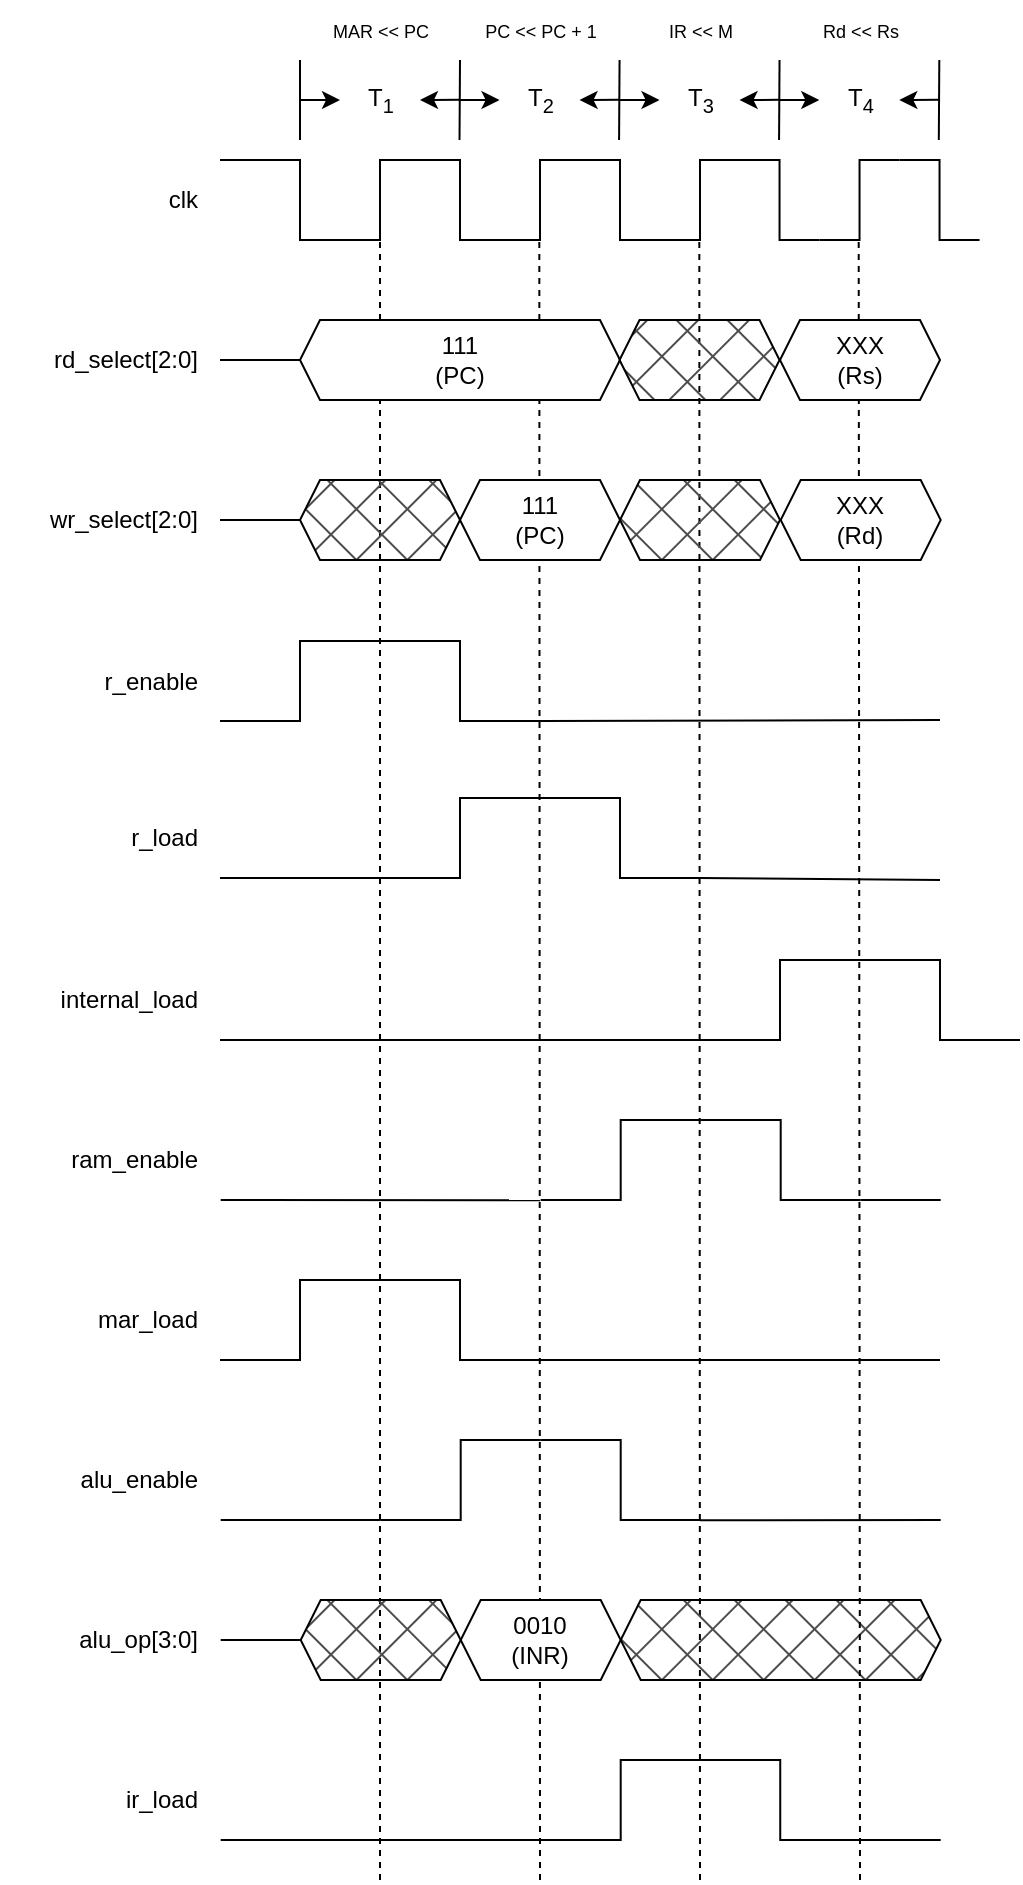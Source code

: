 <mxfile version="20.3.0" type="device"><diagram id="HXsQhYS6Ze4he7YgdLDy" name="Page-1"><mxGraphModel dx="415" dy="256" grid="1" gridSize="10" guides="1" tooltips="1" connect="1" arrows="1" fold="1" page="1" pageScale="1" pageWidth="1654" pageHeight="1169" math="0" shadow="0"><root><mxCell id="0"/><mxCell id="1" parent="0"/><mxCell id="IwAiYQDvFzD93HIttfBW-43" value="" style="endArrow=none;dashed=1;html=1;strokeWidth=1;rounded=0;" parent="1" edge="1"><mxGeometry width="50" height="50" relative="1" as="geometry"><mxPoint x="440" y="1180" as="sourcePoint"/><mxPoint x="440" y="360" as="targetPoint"/></mxGeometry></mxCell><mxCell id="IwAiYQDvFzD93HIttfBW-2" value="" style="pointerEvents=1;verticalLabelPosition=bottom;shadow=0;dashed=0;align=center;html=1;verticalAlign=top;shape=mxgraph.electrical.waveforms.step_2;" parent="1" vertex="1"><mxGeometry x="380" y="320" width="40" height="40" as="geometry"/></mxCell><mxCell id="IwAiYQDvFzD93HIttfBW-3" value="" style="pointerEvents=1;verticalLabelPosition=bottom;shadow=0;dashed=0;align=center;html=1;verticalAlign=top;shape=mxgraph.electrical.waveforms.step_1;" parent="1" vertex="1"><mxGeometry x="420" y="320" width="40" height="40" as="geometry"/></mxCell><mxCell id="IwAiYQDvFzD93HIttfBW-5" value="clk" style="text;html=1;align=right;verticalAlign=middle;resizable=0;points=[];autosize=1;strokeColor=none;fillColor=none;" parent="1" vertex="1"><mxGeometry x="310" y="325" width="40" height="30" as="geometry"/></mxCell><mxCell id="IwAiYQDvFzD93HIttfBW-6" value="" style="endArrow=none;html=1;rounded=0;" parent="1" edge="1"><mxGeometry width="50" height="50" relative="1" as="geometry"><mxPoint x="360" y="320" as="sourcePoint"/><mxPoint x="380" y="320" as="targetPoint"/></mxGeometry></mxCell><mxCell id="IwAiYQDvFzD93HIttfBW-7" value="" style="pointerEvents=1;verticalLabelPosition=bottom;shadow=0;dashed=0;align=center;html=1;verticalAlign=top;shape=mxgraph.electrical.waveforms.step_2;" parent="1" vertex="1"><mxGeometry x="460" y="320" width="40" height="40" as="geometry"/></mxCell><mxCell id="IwAiYQDvFzD93HIttfBW-8" value="" style="pointerEvents=1;verticalLabelPosition=bottom;shadow=0;dashed=0;align=center;html=1;verticalAlign=top;shape=mxgraph.electrical.waveforms.step_1;" parent="1" vertex="1"><mxGeometry x="500" y="320" width="40" height="40" as="geometry"/></mxCell><mxCell id="IwAiYQDvFzD93HIttfBW-9" value="" style="endArrow=none;html=1;rounded=0;" parent="1" edge="1"><mxGeometry width="50" height="50" relative="1" as="geometry"><mxPoint x="400" y="310" as="sourcePoint"/><mxPoint x="400" y="270" as="targetPoint"/></mxGeometry></mxCell><mxCell id="IwAiYQDvFzD93HIttfBW-10" value="" style="endArrow=none;html=1;rounded=0;" parent="1" edge="1"><mxGeometry width="50" height="50" relative="1" as="geometry"><mxPoint x="479.76" y="310" as="sourcePoint"/><mxPoint x="480" y="270" as="targetPoint"/></mxGeometry></mxCell><mxCell id="IwAiYQDvFzD93HIttfBW-11" value="T&lt;sub&gt;1&lt;/sub&gt;" style="text;html=1;align=center;verticalAlign=middle;resizable=0;points=[];autosize=1;strokeColor=none;fillColor=none;" parent="1" vertex="1"><mxGeometry x="420" y="275" width="40" height="30" as="geometry"/></mxCell><mxCell id="IwAiYQDvFzD93HIttfBW-12" value="" style="endArrow=classic;html=1;rounded=0;" parent="1" edge="1"><mxGeometry width="50" height="50" relative="1" as="geometry"><mxPoint x="400" y="290" as="sourcePoint"/><mxPoint x="420" y="290" as="targetPoint"/></mxGeometry></mxCell><mxCell id="IwAiYQDvFzD93HIttfBW-14" value="" style="endArrow=none;html=1;rounded=0;startArrow=classic;startFill=1;endFill=0;" parent="1" edge="1"><mxGeometry width="50" height="50" relative="1" as="geometry"><mxPoint x="460" y="290" as="sourcePoint"/><mxPoint x="480" y="289.9" as="targetPoint"/></mxGeometry></mxCell><mxCell id="IwAiYQDvFzD93HIttfBW-16" value="" style="pointerEvents=1;verticalLabelPosition=bottom;shadow=0;dashed=0;align=center;html=1;verticalAlign=top;shape=mxgraph.electrical.waveforms.step_2;" parent="1" vertex="1"><mxGeometry x="540" y="320" width="40" height="40" as="geometry"/></mxCell><mxCell id="IwAiYQDvFzD93HIttfBW-17" value="" style="pointerEvents=1;verticalLabelPosition=bottom;shadow=0;dashed=0;align=center;html=1;verticalAlign=top;shape=mxgraph.electrical.waveforms.step_1;" parent="1" vertex="1"><mxGeometry x="580" y="320" width="40" height="40" as="geometry"/></mxCell><mxCell id="IwAiYQDvFzD93HIttfBW-19" value="" style="endArrow=none;html=1;rounded=0;" parent="1" edge="1"><mxGeometry width="50" height="50" relative="1" as="geometry"><mxPoint x="559.54" y="310.0" as="sourcePoint"/><mxPoint x="559.78" y="270.0" as="targetPoint"/></mxGeometry></mxCell><mxCell id="IwAiYQDvFzD93HIttfBW-20" value="T&lt;sub&gt;2&lt;/sub&gt;" style="text;html=1;align=center;verticalAlign=middle;resizable=0;points=[];autosize=1;strokeColor=none;fillColor=none;" parent="1" vertex="1"><mxGeometry x="499.78" y="275" width="40" height="30" as="geometry"/></mxCell><mxCell id="IwAiYQDvFzD93HIttfBW-21" value="" style="endArrow=classic;html=1;rounded=0;" parent="1" edge="1"><mxGeometry width="50" height="50" relative="1" as="geometry"><mxPoint x="479.78" y="290.0" as="sourcePoint"/><mxPoint x="499.78" y="290.0" as="targetPoint"/></mxGeometry></mxCell><mxCell id="IwAiYQDvFzD93HIttfBW-22" value="" style="endArrow=none;html=1;rounded=0;startArrow=classic;startFill=1;endFill=0;" parent="1" edge="1"><mxGeometry width="50" height="50" relative="1" as="geometry"><mxPoint x="539.78" y="290.0" as="sourcePoint"/><mxPoint x="559.78" y="289.9" as="targetPoint"/></mxGeometry></mxCell><mxCell id="IwAiYQDvFzD93HIttfBW-37" value="" style="endArrow=none;html=1;rounded=0;" parent="1" edge="1"><mxGeometry width="50" height="50" relative="1" as="geometry"><mxPoint x="639.53" y="310.0" as="sourcePoint"/><mxPoint x="639.77" y="270.0" as="targetPoint"/></mxGeometry></mxCell><mxCell id="IwAiYQDvFzD93HIttfBW-38" value="T&lt;sub&gt;3&lt;/sub&gt;" style="text;html=1;align=center;verticalAlign=middle;resizable=0;points=[];autosize=1;strokeColor=none;fillColor=none;" parent="1" vertex="1"><mxGeometry x="579.77" y="275" width="40" height="30" as="geometry"/></mxCell><mxCell id="IwAiYQDvFzD93HIttfBW-39" value="" style="endArrow=classic;html=1;rounded=0;" parent="1" edge="1"><mxGeometry width="50" height="50" relative="1" as="geometry"><mxPoint x="559.77" y="290.0" as="sourcePoint"/><mxPoint x="579.77" y="290.0" as="targetPoint"/></mxGeometry></mxCell><mxCell id="IwAiYQDvFzD93HIttfBW-40" value="" style="endArrow=none;html=1;rounded=0;startArrow=classic;startFill=1;endFill=0;" parent="1" edge="1"><mxGeometry width="50" height="50" relative="1" as="geometry"><mxPoint x="619.77" y="290.0" as="sourcePoint"/><mxPoint x="639.77" y="289.9" as="targetPoint"/></mxGeometry></mxCell><mxCell id="IwAiYQDvFzD93HIttfBW-42" value="" style="pointerEvents=1;verticalLabelPosition=bottom;shadow=0;dashed=0;align=center;html=1;verticalAlign=top;shape=mxgraph.electrical.waveforms.step_2;" parent="1" vertex="1"><mxGeometry x="619.77" y="320" width="40" height="40" as="geometry"/></mxCell><mxCell id="IwAiYQDvFzD93HIttfBW-44" value="" style="endArrow=none;dashed=1;html=1;strokeWidth=1;rounded=0;" parent="1" edge="1"><mxGeometry width="50" height="50" relative="1" as="geometry"><mxPoint x="520" y="1180" as="sourcePoint"/><mxPoint x="519.66" y="360.0" as="targetPoint"/></mxGeometry></mxCell><mxCell id="IwAiYQDvFzD93HIttfBW-45" value="" style="endArrow=none;dashed=1;html=1;strokeWidth=1;rounded=0;" parent="1" edge="1"><mxGeometry width="50" height="50" relative="1" as="geometry"><mxPoint x="600" y="1180" as="sourcePoint"/><mxPoint x="599.66" y="360.0" as="targetPoint"/></mxGeometry></mxCell><mxCell id="IwAiYQDvFzD93HIttfBW-46" value="rd_select[2:0]" style="text;html=1;align=right;verticalAlign=middle;resizable=0;points=[];autosize=1;strokeColor=none;fillColor=none;" parent="1" vertex="1"><mxGeometry x="250" y="405" width="100" height="30" as="geometry"/></mxCell><mxCell id="IwAiYQDvFzD93HIttfBW-48" value="111&lt;br&gt;(PC)" style="shape=hexagon;perimeter=hexagonPerimeter2;whiteSpace=wrap;html=1;fixedSize=1;size=10;" parent="1" vertex="1"><mxGeometry x="400" y="400" width="160" height="40" as="geometry"/></mxCell><mxCell id="IwAiYQDvFzD93HIttfBW-50" value="" style="endArrow=none;html=1;rounded=0;entryX=0;entryY=0.5;entryDx=0;entryDy=0;" parent="1" target="IwAiYQDvFzD93HIttfBW-48" edge="1"><mxGeometry width="50" height="50" relative="1" as="geometry"><mxPoint x="360" y="420" as="sourcePoint"/><mxPoint x="390" y="330" as="targetPoint"/></mxGeometry></mxCell><mxCell id="IwAiYQDvFzD93HIttfBW-51" value="r_enable" style="text;html=1;align=right;verticalAlign=middle;resizable=0;points=[];autosize=1;strokeColor=none;fillColor=none;" parent="1" vertex="1"><mxGeometry x="280" y="565.5" width="70" height="30" as="geometry"/></mxCell><mxCell id="IwAiYQDvFzD93HIttfBW-54" value="mar_load" style="text;html=1;align=right;verticalAlign=middle;resizable=0;points=[];autosize=1;strokeColor=none;fillColor=none;" parent="1" vertex="1"><mxGeometry x="280" y="885" width="70" height="30" as="geometry"/></mxCell><mxCell id="IwAiYQDvFzD93HIttfBW-55" value="" style="pointerEvents=1;verticalLabelPosition=bottom;shadow=0;dashed=0;align=center;html=1;verticalAlign=top;shape=mxgraph.electrical.waveforms.step_1;" parent="1" vertex="1"><mxGeometry x="360" y="880" width="80" height="40" as="geometry"/></mxCell><mxCell id="IwAiYQDvFzD93HIttfBW-56" value="" style="pointerEvents=1;verticalLabelPosition=bottom;shadow=0;dashed=0;align=center;html=1;verticalAlign=top;shape=mxgraph.electrical.waveforms.step_2;" parent="1" vertex="1"><mxGeometry x="440" y="880" width="80" height="40" as="geometry"/></mxCell><mxCell id="IwAiYQDvFzD93HIttfBW-57" value="&lt;font style=&quot;font-size: 9px;&quot;&gt;MAR &amp;lt;&amp;lt; PC&lt;/font&gt;" style="text;html=1;align=center;verticalAlign=middle;resizable=0;points=[];autosize=1;strokeColor=none;fillColor=none;" parent="1" vertex="1"><mxGeometry x="405" y="240" width="70" height="30" as="geometry"/></mxCell><mxCell id="IwAiYQDvFzD93HIttfBW-59" value="&lt;font style=&quot;font-size: 9px;&quot;&gt;PC &amp;lt;&amp;lt; PC + 1&lt;/font&gt;" style="text;html=1;align=center;verticalAlign=middle;resizable=0;points=[];autosize=1;strokeColor=none;fillColor=none;" parent="1" vertex="1"><mxGeometry x="480" y="240" width="80" height="30" as="geometry"/></mxCell><mxCell id="IwAiYQDvFzD93HIttfBW-60" value="wr_select[2:0]" style="text;html=1;align=right;verticalAlign=middle;resizable=0;points=[];autosize=1;strokeColor=none;fillColor=none;" parent="1" vertex="1"><mxGeometry x="250" y="485" width="100" height="30" as="geometry"/></mxCell><mxCell id="IwAiYQDvFzD93HIttfBW-61" value="111&lt;br&gt;(PC)" style="shape=hexagon;perimeter=hexagonPerimeter2;whiteSpace=wrap;html=1;fixedSize=1;size=10;" parent="1" vertex="1"><mxGeometry x="480" y="480" width="80" height="40" as="geometry"/></mxCell><mxCell id="IwAiYQDvFzD93HIttfBW-62" value="" style="endArrow=none;html=1;rounded=0;entryX=0;entryY=0.5;entryDx=0;entryDy=0;startArrow=none;" parent="1" source="IwAiYQDvFzD93HIttfBW-58" target="IwAiYQDvFzD93HIttfBW-61" edge="1"><mxGeometry width="50" height="50" relative="1" as="geometry"><mxPoint x="360" y="500" as="sourcePoint"/><mxPoint x="390" y="410" as="targetPoint"/></mxGeometry></mxCell><mxCell id="IwAiYQDvFzD93HIttfBW-64" value="" style="pointerEvents=1;verticalLabelPosition=bottom;shadow=0;dashed=0;align=center;html=1;verticalAlign=top;shape=mxgraph.electrical.waveforms.step_1;" parent="1" vertex="1"><mxGeometry x="360" y="560.5" width="80" height="40" as="geometry"/></mxCell><mxCell id="IwAiYQDvFzD93HIttfBW-65" value="" style="pointerEvents=1;verticalLabelPosition=bottom;shadow=0;dashed=0;align=center;html=1;verticalAlign=top;shape=mxgraph.electrical.waveforms.step_2;" parent="1" vertex="1"><mxGeometry x="440" y="560.5" width="80" height="40" as="geometry"/></mxCell><mxCell id="IwAiYQDvFzD93HIttfBW-74" value="r_load" style="text;html=1;align=right;verticalAlign=middle;resizable=0;points=[];autosize=1;strokeColor=none;fillColor=none;" parent="1" vertex="1"><mxGeometry x="290" y="644" width="60" height="30" as="geometry"/></mxCell><mxCell id="IwAiYQDvFzD93HIttfBW-75" value="" style="endArrow=none;html=1;rounded=0;entryX=0.003;entryY=0.999;entryDx=0;entryDy=0;entryPerimeter=0;" parent="1" target="IwAiYQDvFzD93HIttfBW-76" edge="1"><mxGeometry width="50" height="50" relative="1" as="geometry"><mxPoint x="360" y="679" as="sourcePoint"/><mxPoint x="480" y="679" as="targetPoint"/></mxGeometry></mxCell><mxCell id="IwAiYQDvFzD93HIttfBW-76" value="" style="pointerEvents=1;verticalLabelPosition=bottom;shadow=0;dashed=0;align=center;html=1;verticalAlign=top;shape=mxgraph.electrical.waveforms.step_1;" parent="1" vertex="1"><mxGeometry x="440" y="639" width="80" height="40" as="geometry"/></mxCell><mxCell id="IwAiYQDvFzD93HIttfBW-77" value="" style="pointerEvents=1;verticalLabelPosition=bottom;shadow=0;dashed=0;align=center;html=1;verticalAlign=top;shape=mxgraph.electrical.waveforms.step_2;" parent="1" vertex="1"><mxGeometry x="520" y="639" width="80" height="40" as="geometry"/></mxCell><mxCell id="IwAiYQDvFzD93HIttfBW-82" value="internal_load" style="text;html=1;align=right;verticalAlign=middle;resizable=0;points=[];autosize=1;strokeColor=none;fillColor=none;" parent="1" vertex="1"><mxGeometry x="260" y="725" width="90" height="30" as="geometry"/></mxCell><mxCell id="IwAiYQDvFzD93HIttfBW-83" value="" style="endArrow=none;html=1;rounded=0;" parent="1" edge="1"><mxGeometry width="50" height="50" relative="1" as="geometry"><mxPoint x="360" y="760" as="sourcePoint"/><mxPoint x="640" y="760" as="targetPoint"/></mxGeometry></mxCell><mxCell id="IwAiYQDvFzD93HIttfBW-86" value="ram_enable" style="text;html=1;align=right;verticalAlign=middle;resizable=0;points=[];autosize=1;strokeColor=none;fillColor=none;" parent="1" vertex="1"><mxGeometry x="260.35" y="805" width="90" height="30" as="geometry"/></mxCell><mxCell id="IwAiYQDvFzD93HIttfBW-87" value="" style="endArrow=none;html=1;rounded=0;entryX=-0.004;entryY=1.004;entryDx=0;entryDy=0;entryPerimeter=0;" parent="1" target="IwAiYQDvFzD93HIttfBW-148" edge="1"><mxGeometry width="50" height="50" relative="1" as="geometry"><mxPoint x="360.35" y="840" as="sourcePoint"/><mxPoint x="560.35" y="840" as="targetPoint"/></mxGeometry></mxCell><mxCell id="IwAiYQDvFzD93HIttfBW-102" value="alu_enable" style="text;html=1;align=right;verticalAlign=middle;resizable=0;points=[];autosize=1;strokeColor=none;fillColor=none;" parent="1" vertex="1"><mxGeometry x="270.35" y="965" width="80" height="30" as="geometry"/></mxCell><mxCell id="IwAiYQDvFzD93HIttfBW-103" value="" style="endArrow=none;html=1;rounded=0;entryX=0;entryY=1;entryDx=0;entryDy=0;entryPerimeter=0;" parent="1" target="IwAiYQDvFzD93HIttfBW-104" edge="1"><mxGeometry width="50" height="50" relative="1" as="geometry"><mxPoint x="360.35" y="1000" as="sourcePoint"/><mxPoint x="480.35" y="1000" as="targetPoint"/></mxGeometry></mxCell><mxCell id="IwAiYQDvFzD93HIttfBW-104" value="" style="pointerEvents=1;verticalLabelPosition=bottom;shadow=0;dashed=0;align=center;html=1;verticalAlign=top;shape=mxgraph.electrical.waveforms.step_1;" parent="1" vertex="1"><mxGeometry x="440.35" y="960" width="80" height="40" as="geometry"/></mxCell><mxCell id="IwAiYQDvFzD93HIttfBW-105" value="" style="pointerEvents=1;verticalLabelPosition=bottom;shadow=0;dashed=0;align=center;html=1;verticalAlign=top;shape=mxgraph.electrical.waveforms.step_2;" parent="1" vertex="1"><mxGeometry x="520.35" y="960" width="80" height="40" as="geometry"/></mxCell><mxCell id="IwAiYQDvFzD93HIttfBW-114" value="alu_op[3:0]" style="text;html=1;align=right;verticalAlign=middle;resizable=0;points=[];autosize=1;strokeColor=none;fillColor=none;" parent="1" vertex="1"><mxGeometry x="270.35" y="1045" width="80" height="30" as="geometry"/></mxCell><mxCell id="IwAiYQDvFzD93HIttfBW-115" value="0010&lt;br&gt;(INR)" style="shape=hexagon;perimeter=hexagonPerimeter2;whiteSpace=wrap;html=1;fixedSize=1;size=10;" parent="1" vertex="1"><mxGeometry x="480.35" y="1040" width="80" height="40" as="geometry"/></mxCell><mxCell id="IwAiYQDvFzD93HIttfBW-116" value="" style="endArrow=none;html=1;rounded=0;entryX=0;entryY=0.5;entryDx=0;entryDy=0;startArrow=none;" parent="1" source="IwAiYQDvFzD93HIttfBW-137" target="IwAiYQDvFzD93HIttfBW-115" edge="1"><mxGeometry width="50" height="50" relative="1" as="geometry"><mxPoint x="360.35" y="1060" as="sourcePoint"/><mxPoint x="390.35" y="970" as="targetPoint"/></mxGeometry></mxCell><mxCell id="IwAiYQDvFzD93HIttfBW-117" value="ir_load" style="text;html=1;align=right;verticalAlign=middle;resizable=0;points=[];autosize=1;strokeColor=none;fillColor=none;" parent="1" vertex="1"><mxGeometry x="290.35" y="1125" width="60" height="30" as="geometry"/></mxCell><mxCell id="IwAiYQDvFzD93HIttfBW-118" value="" style="endArrow=none;html=1;rounded=0;" parent="1" edge="1"><mxGeometry width="50" height="50" relative="1" as="geometry"><mxPoint x="360.35" y="1160" as="sourcePoint"/><mxPoint x="520.35" y="1160" as="targetPoint"/></mxGeometry></mxCell><mxCell id="IwAiYQDvFzD93HIttfBW-136" value="" style="endArrow=none;html=1;rounded=0;entryX=0;entryY=0.5;entryDx=0;entryDy=0;" parent="1" target="IwAiYQDvFzD93HIttfBW-58" edge="1"><mxGeometry width="50" height="50" relative="1" as="geometry"><mxPoint x="360" y="500" as="sourcePoint"/><mxPoint x="480" y="500" as="targetPoint"/></mxGeometry></mxCell><mxCell id="IwAiYQDvFzD93HIttfBW-137" value="" style="shape=hexagon;perimeter=hexagonPerimeter2;whiteSpace=wrap;html=1;fixedSize=1;size=10;fillStyle=cross-hatch;fillColor=#4D4D4D;" parent="1" vertex="1"><mxGeometry x="400.35" y="1040" width="80" height="40" as="geometry"/></mxCell><mxCell id="IwAiYQDvFzD93HIttfBW-138" value="" style="endArrow=none;html=1;rounded=0;entryX=0;entryY=0.5;entryDx=0;entryDy=0;" parent="1" target="IwAiYQDvFzD93HIttfBW-137" edge="1"><mxGeometry width="50" height="50" relative="1" as="geometry"><mxPoint x="360.35" y="1060" as="sourcePoint"/><mxPoint x="480.35" y="1060" as="targetPoint"/></mxGeometry></mxCell><mxCell id="IwAiYQDvFzD93HIttfBW-141" value="" style="endArrow=none;html=1;rounded=0;strokeWidth=1;fontSize=9;" parent="1" edge="1"><mxGeometry width="50" height="50" relative="1" as="geometry"><mxPoint x="520" y="600.5" as="sourcePoint"/><mxPoint x="720" y="600" as="targetPoint"/></mxGeometry></mxCell><mxCell id="IwAiYQDvFzD93HIttfBW-142" value="" style="endArrow=none;html=1;rounded=0;" parent="1" edge="1"><mxGeometry width="50" height="50" relative="1" as="geometry"><mxPoint x="520" y="920" as="sourcePoint"/><mxPoint x="720" y="920" as="targetPoint"/></mxGeometry></mxCell><mxCell id="IwAiYQDvFzD93HIttfBW-143" value="&lt;font style=&quot;font-size: 9px;&quot;&gt;IR &amp;lt;&amp;lt; M&lt;/font&gt;" style="text;html=1;align=center;verticalAlign=middle;resizable=0;points=[];autosize=1;strokeColor=none;fillColor=none;" parent="1" vertex="1"><mxGeometry x="569.77" y="240" width="60" height="30" as="geometry"/></mxCell><mxCell id="IwAiYQDvFzD93HIttfBW-144" value="" style="shape=hexagon;perimeter=hexagonPerimeter2;whiteSpace=wrap;html=1;fixedSize=1;size=10;fillStyle=cross-hatch;fillColor=#4D4D4D;" parent="1" vertex="1"><mxGeometry x="559.77" y="400" width="80" height="40" as="geometry"/></mxCell><mxCell id="IwAiYQDvFzD93HIttfBW-58" value="" style="shape=hexagon;perimeter=hexagonPerimeter2;whiteSpace=wrap;html=1;fixedSize=1;size=10;fillStyle=cross-hatch;fillColor=#4D4D4D;" parent="1" vertex="1"><mxGeometry x="400" y="480" width="80" height="40" as="geometry"/></mxCell><mxCell id="IwAiYQDvFzD93HIttfBW-145" value="" style="shape=hexagon;perimeter=hexagonPerimeter2;whiteSpace=wrap;html=1;fixedSize=1;size=10;fillStyle=cross-hatch;fillColor=#4D4D4D;" parent="1" vertex="1"><mxGeometry x="560" y="480" width="80" height="40" as="geometry"/></mxCell><mxCell id="IwAiYQDvFzD93HIttfBW-146" value="" style="endArrow=none;html=1;rounded=0;strokeWidth=1;fontSize=9;exitX=0.999;exitY=0.999;exitDx=0;exitDy=0;exitPerimeter=0;" parent="1" source="IwAiYQDvFzD93HIttfBW-77" edge="1"><mxGeometry width="50" height="50" relative="1" as="geometry"><mxPoint x="600" y="680" as="sourcePoint"/><mxPoint x="720" y="680" as="targetPoint"/></mxGeometry></mxCell><mxCell id="IwAiYQDvFzD93HIttfBW-148" value="" style="pointerEvents=1;verticalLabelPosition=bottom;shadow=0;dashed=0;align=center;html=1;verticalAlign=top;shape=mxgraph.electrical.waveforms.step_1;" parent="1" vertex="1"><mxGeometry x="520.35" y="800" width="80" height="40" as="geometry"/></mxCell><mxCell id="IwAiYQDvFzD93HIttfBW-149" value="" style="pointerEvents=1;verticalLabelPosition=bottom;shadow=0;dashed=0;align=center;html=1;verticalAlign=top;shape=mxgraph.electrical.waveforms.step_2;" parent="1" vertex="1"><mxGeometry x="600.35" y="800" width="80" height="40" as="geometry"/></mxCell><mxCell id="IwAiYQDvFzD93HIttfBW-150" value="" style="endArrow=none;html=1;rounded=0;exitX=0.996;exitY=1.003;exitDx=0;exitDy=0;exitPerimeter=0;" parent="1" source="IwAiYQDvFzD93HIttfBW-105" edge="1"><mxGeometry width="50" height="50" relative="1" as="geometry"><mxPoint x="370.35" y="930.0" as="sourcePoint"/><mxPoint x="720.35" y="1000" as="targetPoint"/></mxGeometry></mxCell><mxCell id="IwAiYQDvFzD93HIttfBW-151" value="" style="shape=hexagon;perimeter=hexagonPerimeter2;whiteSpace=wrap;html=1;fixedSize=1;size=10;fillStyle=cross-hatch;fillColor=#4D4D4D;" parent="1" vertex="1"><mxGeometry x="560.35" y="1040" width="160" height="40" as="geometry"/></mxCell><mxCell id="IwAiYQDvFzD93HIttfBW-152" value="" style="pointerEvents=1;verticalLabelPosition=bottom;shadow=0;dashed=0;align=center;html=1;verticalAlign=top;shape=mxgraph.electrical.waveforms.step_1;" parent="1" vertex="1"><mxGeometry x="520.35" y="1120" width="80" height="40" as="geometry"/></mxCell><mxCell id="IwAiYQDvFzD93HIttfBW-153" value="" style="pointerEvents=1;verticalLabelPosition=bottom;shadow=0;dashed=0;align=center;html=1;verticalAlign=top;shape=mxgraph.electrical.waveforms.step_2;" parent="1" vertex="1"><mxGeometry x="600.12" y="1120" width="80" height="40" as="geometry"/></mxCell><mxCell id="IwAiYQDvFzD93HIttfBW-154" value="" style="pointerEvents=1;verticalLabelPosition=bottom;shadow=0;dashed=0;align=center;html=1;verticalAlign=top;shape=mxgraph.electrical.waveforms.step_1;" parent="1" vertex="1"><mxGeometry x="659.77" y="320" width="40" height="40" as="geometry"/></mxCell><mxCell id="IwAiYQDvFzD93HIttfBW-155" value="" style="pointerEvents=1;verticalLabelPosition=bottom;shadow=0;dashed=0;align=center;html=1;verticalAlign=top;shape=mxgraph.electrical.waveforms.step_2;" parent="1" vertex="1"><mxGeometry x="699.77" y="320" width="40" height="40" as="geometry"/></mxCell><mxCell id="IwAiYQDvFzD93HIttfBW-158" value="" style="endArrow=none;html=1;rounded=0;" parent="1" edge="1"><mxGeometry width="50" height="50" relative="1" as="geometry"><mxPoint x="719.41" y="310.0" as="sourcePoint"/><mxPoint x="719.65" y="270.0" as="targetPoint"/></mxGeometry></mxCell><mxCell id="IwAiYQDvFzD93HIttfBW-159" value="T&lt;sub&gt;4&lt;/sub&gt;" style="text;html=1;align=center;verticalAlign=middle;resizable=0;points=[];autosize=1;strokeColor=none;fillColor=none;" parent="1" vertex="1"><mxGeometry x="659.65" y="275" width="40" height="30" as="geometry"/></mxCell><mxCell id="IwAiYQDvFzD93HIttfBW-160" value="" style="endArrow=classic;html=1;rounded=0;" parent="1" edge="1"><mxGeometry width="50" height="50" relative="1" as="geometry"><mxPoint x="639.65" y="290.0" as="sourcePoint"/><mxPoint x="659.65" y="290.0" as="targetPoint"/></mxGeometry></mxCell><mxCell id="IwAiYQDvFzD93HIttfBW-161" value="" style="endArrow=none;html=1;rounded=0;startArrow=classic;startFill=1;endFill=0;" parent="1" edge="1"><mxGeometry width="50" height="50" relative="1" as="geometry"><mxPoint x="699.65" y="290.0" as="sourcePoint"/><mxPoint x="719.65" y="289.9" as="targetPoint"/></mxGeometry></mxCell><mxCell id="IwAiYQDvFzD93HIttfBW-165" value="" style="endArrow=none;dashed=1;html=1;strokeWidth=1;rounded=0;" parent="1" edge="1"><mxGeometry width="50" height="50" relative="1" as="geometry"><mxPoint x="680" y="1180" as="sourcePoint"/><mxPoint x="679.35" y="360.0" as="targetPoint"/></mxGeometry></mxCell><mxCell id="IwAiYQDvFzD93HIttfBW-163" value="&lt;font style=&quot;font-size: 9px;&quot;&gt;Rd &amp;lt;&amp;lt; Rs&lt;/font&gt;" style="text;html=1;align=center;verticalAlign=middle;resizable=0;points=[];autosize=1;strokeColor=none;fillColor=none;" parent="1" vertex="1"><mxGeometry x="649.65" y="240" width="60" height="30" as="geometry"/></mxCell><mxCell id="IwAiYQDvFzD93HIttfBW-164" value="XXX&lt;br&gt;(Rs)" style="shape=hexagon;perimeter=hexagonPerimeter2;whiteSpace=wrap;html=1;fixedSize=1;size=10;" parent="1" vertex="1"><mxGeometry x="640" y="400" width="80" height="40" as="geometry"/></mxCell><mxCell id="IwAiYQDvFzD93HIttfBW-168" value="" style="endArrow=none;html=1;rounded=0;" parent="1" edge="1"><mxGeometry width="50" height="50" relative="1" as="geometry"><mxPoint x="680.35" y="840" as="sourcePoint"/><mxPoint x="720.35" y="840" as="targetPoint"/></mxGeometry></mxCell><mxCell id="IwAiYQDvFzD93HIttfBW-172" value="" style="endArrow=none;html=1;rounded=0;" parent="1" edge="1"><mxGeometry width="50" height="50" relative="1" as="geometry"><mxPoint x="680.35" y="1160" as="sourcePoint"/><mxPoint x="720.35" y="1160" as="targetPoint"/></mxGeometry></mxCell><mxCell id="IwAiYQDvFzD93HIttfBW-185" value="XXX&lt;br&gt;(Rd)" style="shape=hexagon;perimeter=hexagonPerimeter2;whiteSpace=wrap;html=1;fixedSize=1;size=10;" parent="1" vertex="1"><mxGeometry x="640.35" y="480" width="80" height="40" as="geometry"/></mxCell><mxCell id="_yZJWW4WD_5wI7YzS2xK-1" value="" style="pointerEvents=1;verticalLabelPosition=bottom;shadow=0;dashed=0;align=center;html=1;verticalAlign=top;shape=mxgraph.electrical.waveforms.step_1;" parent="1" vertex="1"><mxGeometry x="600" y="720" width="80" height="40" as="geometry"/></mxCell><mxCell id="_yZJWW4WD_5wI7YzS2xK-2" value="" style="pointerEvents=1;verticalLabelPosition=bottom;shadow=0;dashed=0;align=center;html=1;verticalAlign=top;shape=mxgraph.electrical.waveforms.step_2;" parent="1" vertex="1"><mxGeometry x="680" y="720" width="80" height="40" as="geometry"/></mxCell></root></mxGraphModel></diagram></mxfile>